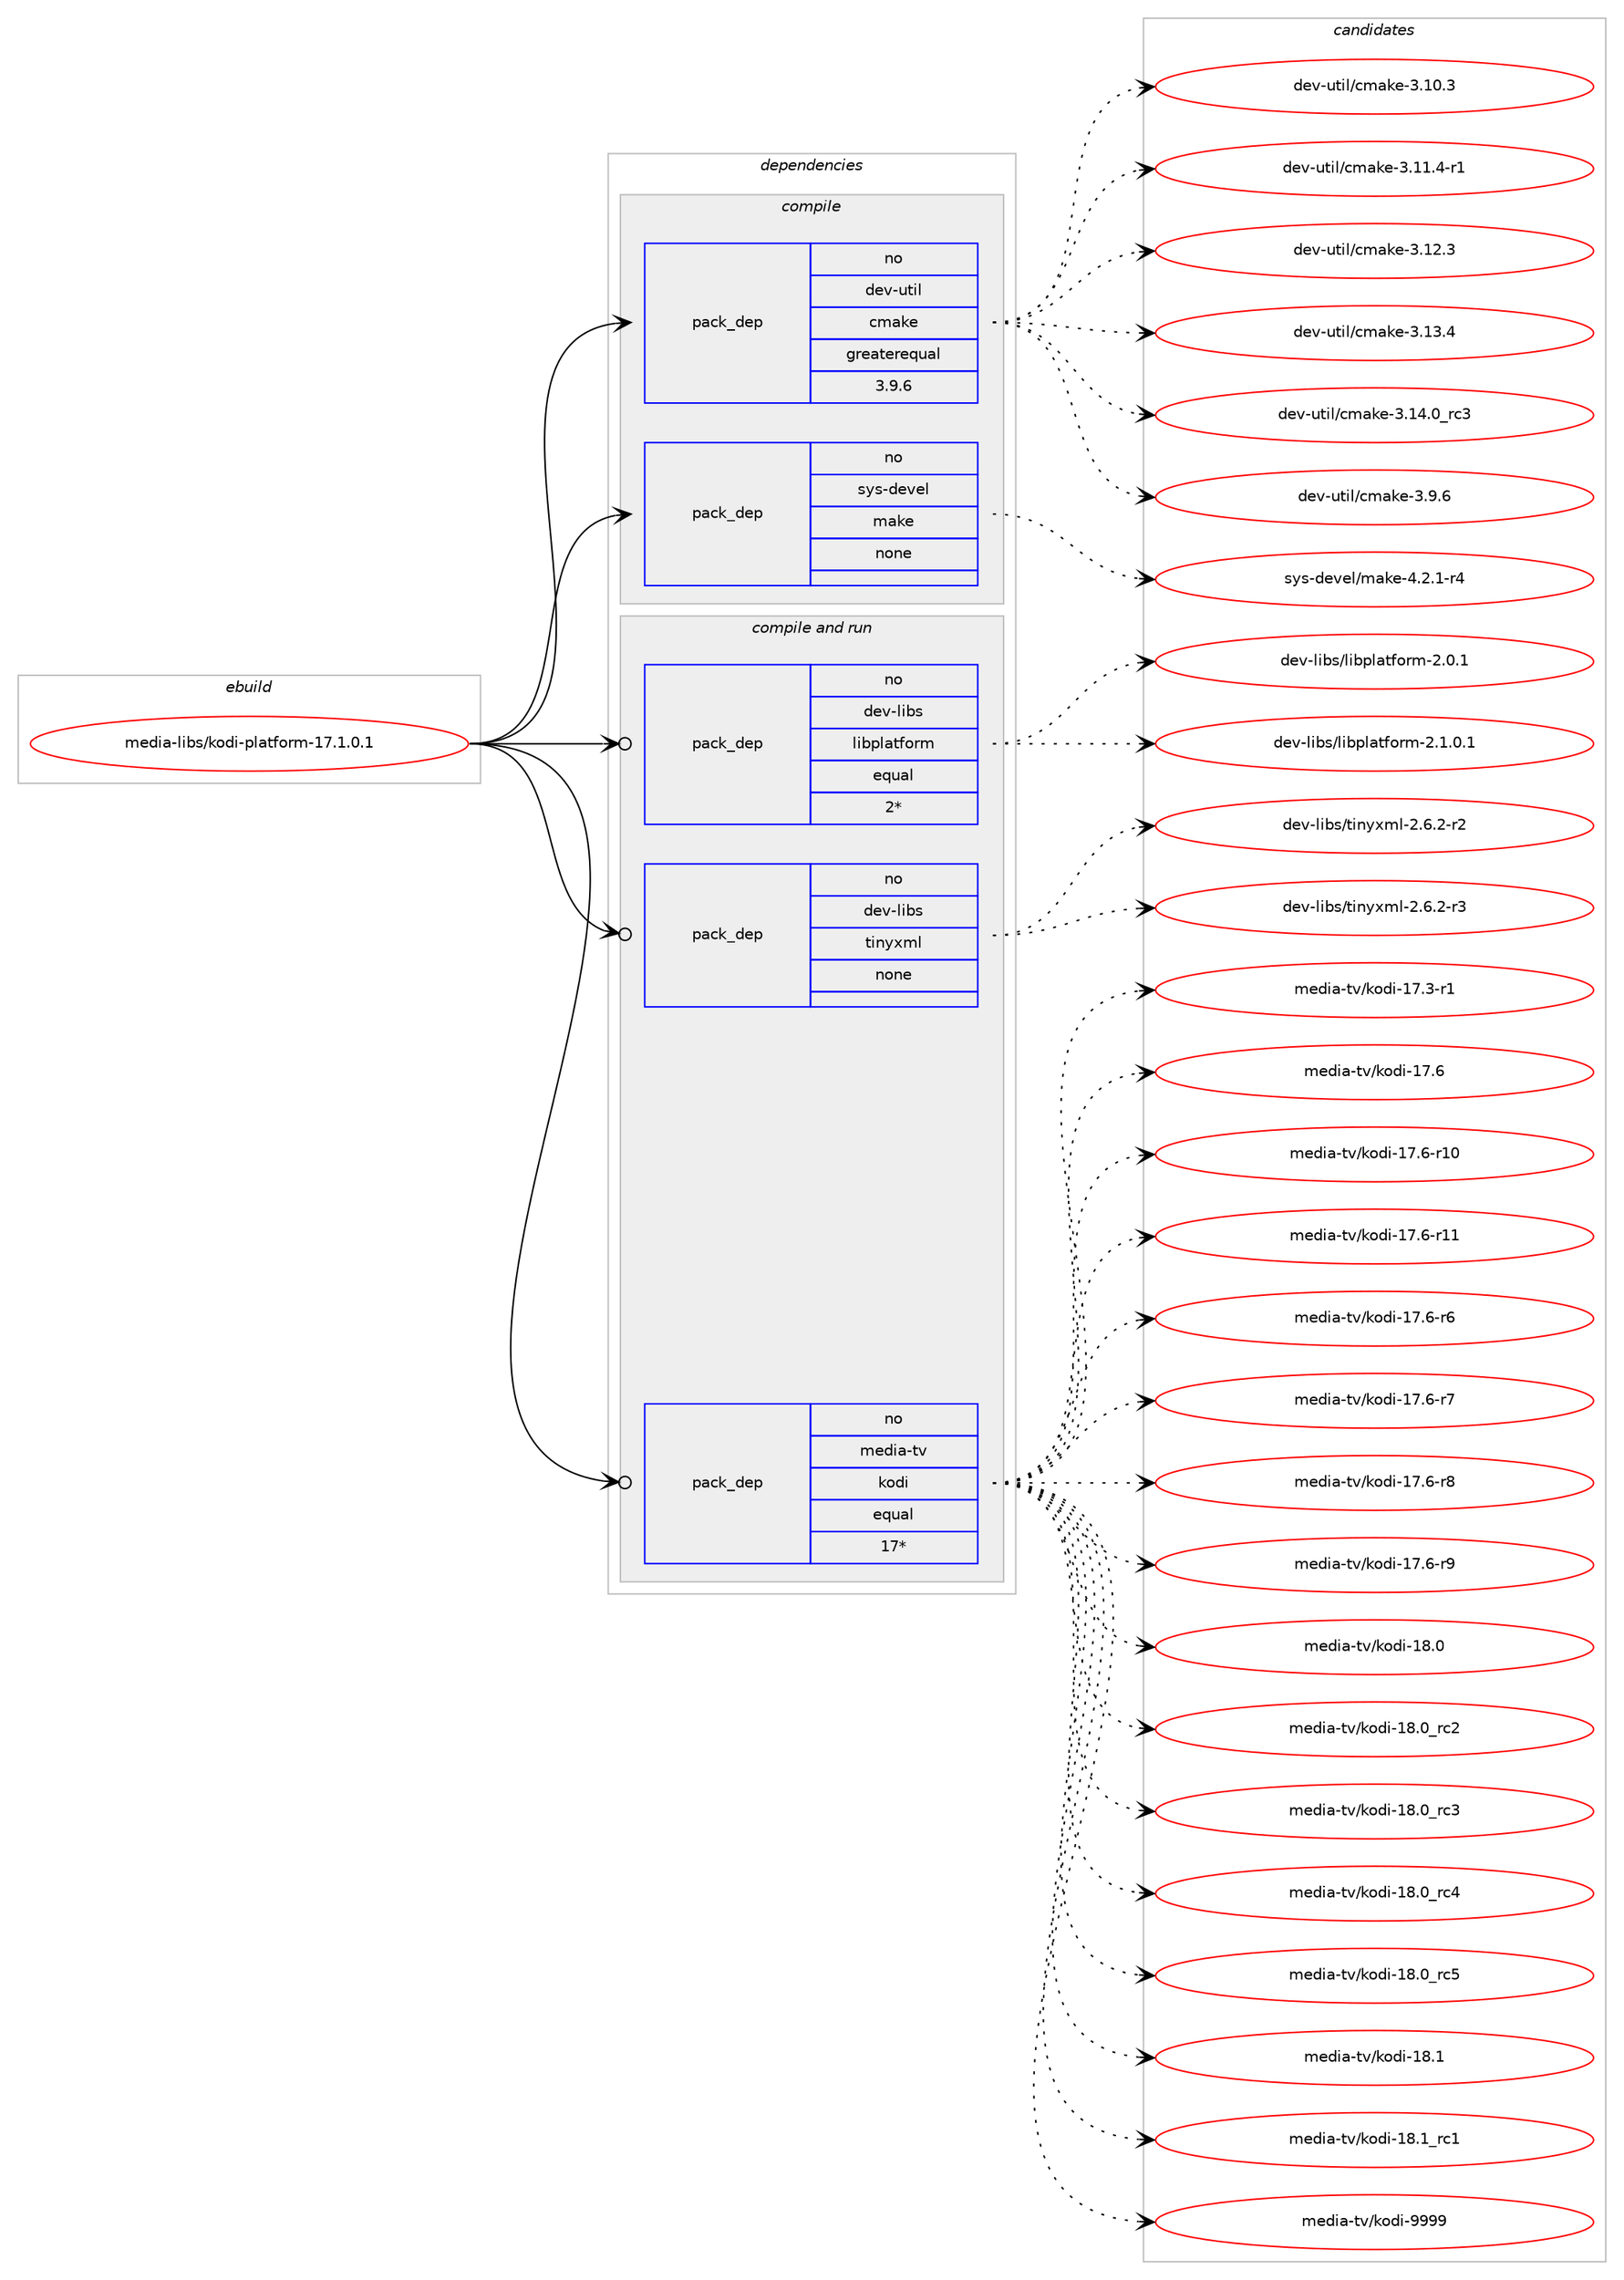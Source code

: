 digraph prolog {

# *************
# Graph options
# *************

newrank=true;
concentrate=true;
compound=true;
graph [rankdir=LR,fontname=Helvetica,fontsize=10,ranksep=1.5];#, ranksep=2.5, nodesep=0.2];
edge  [arrowhead=vee];
node  [fontname=Helvetica,fontsize=10];

# **********
# The ebuild
# **********

subgraph cluster_leftcol {
color=gray;
rank=same;
label=<<i>ebuild</i>>;
id [label="media-libs/kodi-platform-17.1.0.1", color=red, width=4, href="../media-libs/kodi-platform-17.1.0.1.svg"];
}

# ****************
# The dependencies
# ****************

subgraph cluster_midcol {
color=gray;
label=<<i>dependencies</i>>;
subgraph cluster_compile {
fillcolor="#eeeeee";
style=filled;
label=<<i>compile</i>>;
subgraph pack1151675 {
dependency1611606 [label=<<TABLE BORDER="0" CELLBORDER="1" CELLSPACING="0" CELLPADDING="4" WIDTH="220"><TR><TD ROWSPAN="6" CELLPADDING="30">pack_dep</TD></TR><TR><TD WIDTH="110">no</TD></TR><TR><TD>dev-util</TD></TR><TR><TD>cmake</TD></TR><TR><TD>greaterequal</TD></TR><TR><TD>3.9.6</TD></TR></TABLE>>, shape=none, color=blue];
}
id:e -> dependency1611606:w [weight=20,style="solid",arrowhead="vee"];
subgraph pack1151676 {
dependency1611607 [label=<<TABLE BORDER="0" CELLBORDER="1" CELLSPACING="0" CELLPADDING="4" WIDTH="220"><TR><TD ROWSPAN="6" CELLPADDING="30">pack_dep</TD></TR><TR><TD WIDTH="110">no</TD></TR><TR><TD>sys-devel</TD></TR><TR><TD>make</TD></TR><TR><TD>none</TD></TR><TR><TD></TD></TR></TABLE>>, shape=none, color=blue];
}
id:e -> dependency1611607:w [weight=20,style="solid",arrowhead="vee"];
}
subgraph cluster_compileandrun {
fillcolor="#eeeeee";
style=filled;
label=<<i>compile and run</i>>;
subgraph pack1151677 {
dependency1611608 [label=<<TABLE BORDER="0" CELLBORDER="1" CELLSPACING="0" CELLPADDING="4" WIDTH="220"><TR><TD ROWSPAN="6" CELLPADDING="30">pack_dep</TD></TR><TR><TD WIDTH="110">no</TD></TR><TR><TD>dev-libs</TD></TR><TR><TD>libplatform</TD></TR><TR><TD>equal</TD></TR><TR><TD>2*</TD></TR></TABLE>>, shape=none, color=blue];
}
id:e -> dependency1611608:w [weight=20,style="solid",arrowhead="odotvee"];
subgraph pack1151678 {
dependency1611609 [label=<<TABLE BORDER="0" CELLBORDER="1" CELLSPACING="0" CELLPADDING="4" WIDTH="220"><TR><TD ROWSPAN="6" CELLPADDING="30">pack_dep</TD></TR><TR><TD WIDTH="110">no</TD></TR><TR><TD>dev-libs</TD></TR><TR><TD>tinyxml</TD></TR><TR><TD>none</TD></TR><TR><TD></TD></TR></TABLE>>, shape=none, color=blue];
}
id:e -> dependency1611609:w [weight=20,style="solid",arrowhead="odotvee"];
subgraph pack1151679 {
dependency1611610 [label=<<TABLE BORDER="0" CELLBORDER="1" CELLSPACING="0" CELLPADDING="4" WIDTH="220"><TR><TD ROWSPAN="6" CELLPADDING="30">pack_dep</TD></TR><TR><TD WIDTH="110">no</TD></TR><TR><TD>media-tv</TD></TR><TR><TD>kodi</TD></TR><TR><TD>equal</TD></TR><TR><TD>17*</TD></TR></TABLE>>, shape=none, color=blue];
}
id:e -> dependency1611610:w [weight=20,style="solid",arrowhead="odotvee"];
}
subgraph cluster_run {
fillcolor="#eeeeee";
style=filled;
label=<<i>run</i>>;
}
}

# **************
# The candidates
# **************

subgraph cluster_choices {
rank=same;
color=gray;
label=<<i>candidates</i>>;

subgraph choice1151675 {
color=black;
nodesep=1;
choice1001011184511711610510847991099710710145514649484651 [label="dev-util/cmake-3.10.3", color=red, width=4,href="../dev-util/cmake-3.10.3.svg"];
choice10010111845117116105108479910997107101455146494946524511449 [label="dev-util/cmake-3.11.4-r1", color=red, width=4,href="../dev-util/cmake-3.11.4-r1.svg"];
choice1001011184511711610510847991099710710145514649504651 [label="dev-util/cmake-3.12.3", color=red, width=4,href="../dev-util/cmake-3.12.3.svg"];
choice1001011184511711610510847991099710710145514649514652 [label="dev-util/cmake-3.13.4", color=red, width=4,href="../dev-util/cmake-3.13.4.svg"];
choice1001011184511711610510847991099710710145514649524648951149951 [label="dev-util/cmake-3.14.0_rc3", color=red, width=4,href="../dev-util/cmake-3.14.0_rc3.svg"];
choice10010111845117116105108479910997107101455146574654 [label="dev-util/cmake-3.9.6", color=red, width=4,href="../dev-util/cmake-3.9.6.svg"];
dependency1611606:e -> choice1001011184511711610510847991099710710145514649484651:w [style=dotted,weight="100"];
dependency1611606:e -> choice10010111845117116105108479910997107101455146494946524511449:w [style=dotted,weight="100"];
dependency1611606:e -> choice1001011184511711610510847991099710710145514649504651:w [style=dotted,weight="100"];
dependency1611606:e -> choice1001011184511711610510847991099710710145514649514652:w [style=dotted,weight="100"];
dependency1611606:e -> choice1001011184511711610510847991099710710145514649524648951149951:w [style=dotted,weight="100"];
dependency1611606:e -> choice10010111845117116105108479910997107101455146574654:w [style=dotted,weight="100"];
}
subgraph choice1151676 {
color=black;
nodesep=1;
choice1151211154510010111810110847109971071014552465046494511452 [label="sys-devel/make-4.2.1-r4", color=red, width=4,href="../sys-devel/make-4.2.1-r4.svg"];
dependency1611607:e -> choice1151211154510010111810110847109971071014552465046494511452:w [style=dotted,weight="100"];
}
subgraph choice1151677 {
color=black;
nodesep=1;
choice1001011184510810598115471081059811210897116102111114109455046484649 [label="dev-libs/libplatform-2.0.1", color=red, width=4,href="../dev-libs/libplatform-2.0.1.svg"];
choice10010111845108105981154710810598112108971161021111141094550464946484649 [label="dev-libs/libplatform-2.1.0.1", color=red, width=4,href="../dev-libs/libplatform-2.1.0.1.svg"];
dependency1611608:e -> choice1001011184510810598115471081059811210897116102111114109455046484649:w [style=dotted,weight="100"];
dependency1611608:e -> choice10010111845108105981154710810598112108971161021111141094550464946484649:w [style=dotted,weight="100"];
}
subgraph choice1151678 {
color=black;
nodesep=1;
choice1001011184510810598115471161051101211201091084550465446504511450 [label="dev-libs/tinyxml-2.6.2-r2", color=red, width=4,href="../dev-libs/tinyxml-2.6.2-r2.svg"];
choice1001011184510810598115471161051101211201091084550465446504511451 [label="dev-libs/tinyxml-2.6.2-r3", color=red, width=4,href="../dev-libs/tinyxml-2.6.2-r3.svg"];
dependency1611609:e -> choice1001011184510810598115471161051101211201091084550465446504511450:w [style=dotted,weight="100"];
dependency1611609:e -> choice1001011184510810598115471161051101211201091084550465446504511451:w [style=dotted,weight="100"];
}
subgraph choice1151679 {
color=black;
nodesep=1;
choice10910110010597451161184710711110010545495546514511449 [label="media-tv/kodi-17.3-r1", color=red, width=4,href="../media-tv/kodi-17.3-r1.svg"];
choice1091011001059745116118471071111001054549554654 [label="media-tv/kodi-17.6", color=red, width=4,href="../media-tv/kodi-17.6.svg"];
choice1091011001059745116118471071111001054549554654451144948 [label="media-tv/kodi-17.6-r10", color=red, width=4,href="../media-tv/kodi-17.6-r10.svg"];
choice1091011001059745116118471071111001054549554654451144949 [label="media-tv/kodi-17.6-r11", color=red, width=4,href="../media-tv/kodi-17.6-r11.svg"];
choice10910110010597451161184710711110010545495546544511454 [label="media-tv/kodi-17.6-r6", color=red, width=4,href="../media-tv/kodi-17.6-r6.svg"];
choice10910110010597451161184710711110010545495546544511455 [label="media-tv/kodi-17.6-r7", color=red, width=4,href="../media-tv/kodi-17.6-r7.svg"];
choice10910110010597451161184710711110010545495546544511456 [label="media-tv/kodi-17.6-r8", color=red, width=4,href="../media-tv/kodi-17.6-r8.svg"];
choice10910110010597451161184710711110010545495546544511457 [label="media-tv/kodi-17.6-r9", color=red, width=4,href="../media-tv/kodi-17.6-r9.svg"];
choice1091011001059745116118471071111001054549564648 [label="media-tv/kodi-18.0", color=red, width=4,href="../media-tv/kodi-18.0.svg"];
choice1091011001059745116118471071111001054549564648951149950 [label="media-tv/kodi-18.0_rc2", color=red, width=4,href="../media-tv/kodi-18.0_rc2.svg"];
choice1091011001059745116118471071111001054549564648951149951 [label="media-tv/kodi-18.0_rc3", color=red, width=4,href="../media-tv/kodi-18.0_rc3.svg"];
choice1091011001059745116118471071111001054549564648951149952 [label="media-tv/kodi-18.0_rc4", color=red, width=4,href="../media-tv/kodi-18.0_rc4.svg"];
choice1091011001059745116118471071111001054549564648951149953 [label="media-tv/kodi-18.0_rc5", color=red, width=4,href="../media-tv/kodi-18.0_rc5.svg"];
choice1091011001059745116118471071111001054549564649 [label="media-tv/kodi-18.1", color=red, width=4,href="../media-tv/kodi-18.1.svg"];
choice1091011001059745116118471071111001054549564649951149949 [label="media-tv/kodi-18.1_rc1", color=red, width=4,href="../media-tv/kodi-18.1_rc1.svg"];
choice1091011001059745116118471071111001054557575757 [label="media-tv/kodi-9999", color=red, width=4,href="../media-tv/kodi-9999.svg"];
dependency1611610:e -> choice10910110010597451161184710711110010545495546514511449:w [style=dotted,weight="100"];
dependency1611610:e -> choice1091011001059745116118471071111001054549554654:w [style=dotted,weight="100"];
dependency1611610:e -> choice1091011001059745116118471071111001054549554654451144948:w [style=dotted,weight="100"];
dependency1611610:e -> choice1091011001059745116118471071111001054549554654451144949:w [style=dotted,weight="100"];
dependency1611610:e -> choice10910110010597451161184710711110010545495546544511454:w [style=dotted,weight="100"];
dependency1611610:e -> choice10910110010597451161184710711110010545495546544511455:w [style=dotted,weight="100"];
dependency1611610:e -> choice10910110010597451161184710711110010545495546544511456:w [style=dotted,weight="100"];
dependency1611610:e -> choice10910110010597451161184710711110010545495546544511457:w [style=dotted,weight="100"];
dependency1611610:e -> choice1091011001059745116118471071111001054549564648:w [style=dotted,weight="100"];
dependency1611610:e -> choice1091011001059745116118471071111001054549564648951149950:w [style=dotted,weight="100"];
dependency1611610:e -> choice1091011001059745116118471071111001054549564648951149951:w [style=dotted,weight="100"];
dependency1611610:e -> choice1091011001059745116118471071111001054549564648951149952:w [style=dotted,weight="100"];
dependency1611610:e -> choice1091011001059745116118471071111001054549564648951149953:w [style=dotted,weight="100"];
dependency1611610:e -> choice1091011001059745116118471071111001054549564649:w [style=dotted,weight="100"];
dependency1611610:e -> choice1091011001059745116118471071111001054549564649951149949:w [style=dotted,weight="100"];
dependency1611610:e -> choice1091011001059745116118471071111001054557575757:w [style=dotted,weight="100"];
}
}

}
